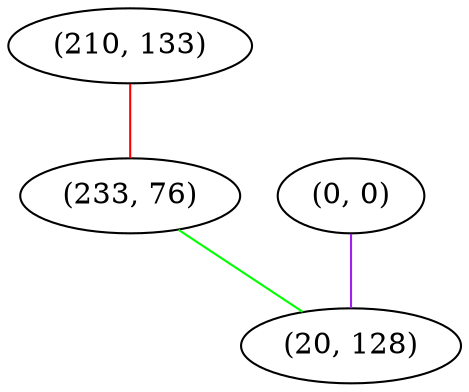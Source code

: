graph "" {
"(210, 133)";
"(0, 0)";
"(233, 76)";
"(20, 128)";
"(210, 133)" -- "(233, 76)"  [color=red, key=0, weight=1];
"(0, 0)" -- "(20, 128)"  [color=purple, key=0, weight=4];
"(233, 76)" -- "(20, 128)"  [color=green, key=0, weight=2];
}
